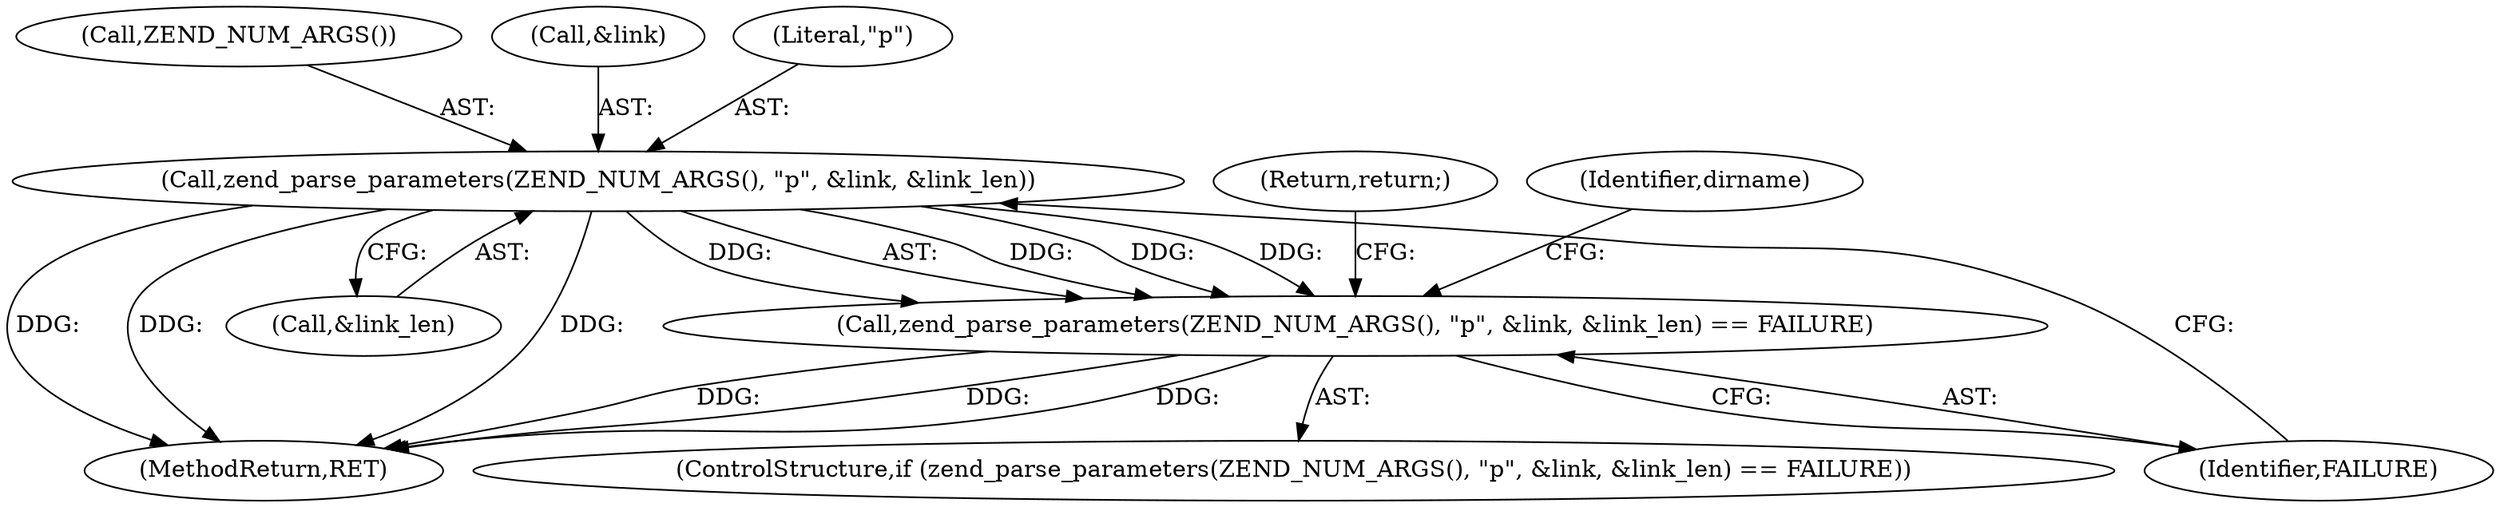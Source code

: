 digraph "0_php-src_f151e048ed27f6f4eef729f3310d053ab5da71d4@pointer" {
"1000110" [label="(Call,zend_parse_parameters(ZEND_NUM_ARGS(), \"p\", &link, &link_len))"];
"1000109" [label="(Call,zend_parse_parameters(ZEND_NUM_ARGS(), \"p\", &link, &link_len) == FAILURE)"];
"1000108" [label="(ControlStructure,if (zend_parse_parameters(ZEND_NUM_ARGS(), \"p\", &link, &link_len) == FAILURE))"];
"1000110" [label="(Call,zend_parse_parameters(ZEND_NUM_ARGS(), \"p\", &link, &link_len))"];
"1000111" [label="(Call,ZEND_NUM_ARGS())"];
"1000113" [label="(Call,&link)"];
"1000117" [label="(Identifier,FAILURE)"];
"1000115" [label="(Call,&link_len)"];
"1000119" [label="(Return,return;)"];
"1000109" [label="(Call,zend_parse_parameters(ZEND_NUM_ARGS(), \"p\", &link, &link_len) == FAILURE)"];
"1000121" [label="(Identifier,dirname)"];
"1000112" [label="(Literal,\"p\")"];
"1000167" [label="(MethodReturn,RET)"];
"1000110" -> "1000109"  [label="AST: "];
"1000110" -> "1000115"  [label="CFG: "];
"1000111" -> "1000110"  [label="AST: "];
"1000112" -> "1000110"  [label="AST: "];
"1000113" -> "1000110"  [label="AST: "];
"1000115" -> "1000110"  [label="AST: "];
"1000117" -> "1000110"  [label="CFG: "];
"1000110" -> "1000167"  [label="DDG: "];
"1000110" -> "1000167"  [label="DDG: "];
"1000110" -> "1000167"  [label="DDG: "];
"1000110" -> "1000109"  [label="DDG: "];
"1000110" -> "1000109"  [label="DDG: "];
"1000110" -> "1000109"  [label="DDG: "];
"1000110" -> "1000109"  [label="DDG: "];
"1000109" -> "1000108"  [label="AST: "];
"1000109" -> "1000117"  [label="CFG: "];
"1000117" -> "1000109"  [label="AST: "];
"1000119" -> "1000109"  [label="CFG: "];
"1000121" -> "1000109"  [label="CFG: "];
"1000109" -> "1000167"  [label="DDG: "];
"1000109" -> "1000167"  [label="DDG: "];
"1000109" -> "1000167"  [label="DDG: "];
}

